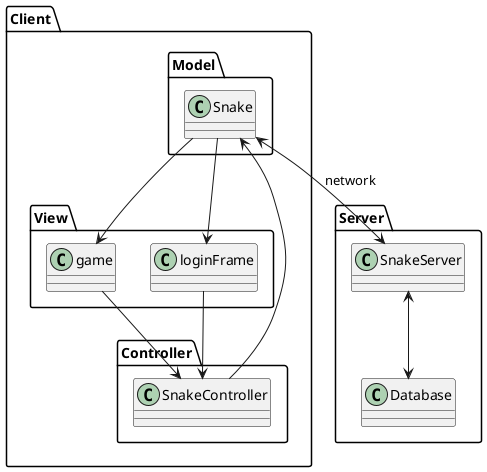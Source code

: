 @startuml
'https://plantuml.com/class-diagram

package Client {
    package Model {
        class Snake {}
    }

    package View {
        class game {}
        class loginFrame {}
    }

    package Controller {
        class SnakeController {}
    }
    'connections
    Snake --> game
    Snake --> loginFrame
    game --> SnakeController
    loginFrame --> SnakeController
    SnakeController --> Snake
    }

package Server {
    class SnakeServer
    class Database {}
    'connections
    SnakeServer <--> Database
}

'connections
Snake <--> SnakeServer :network
@enduml